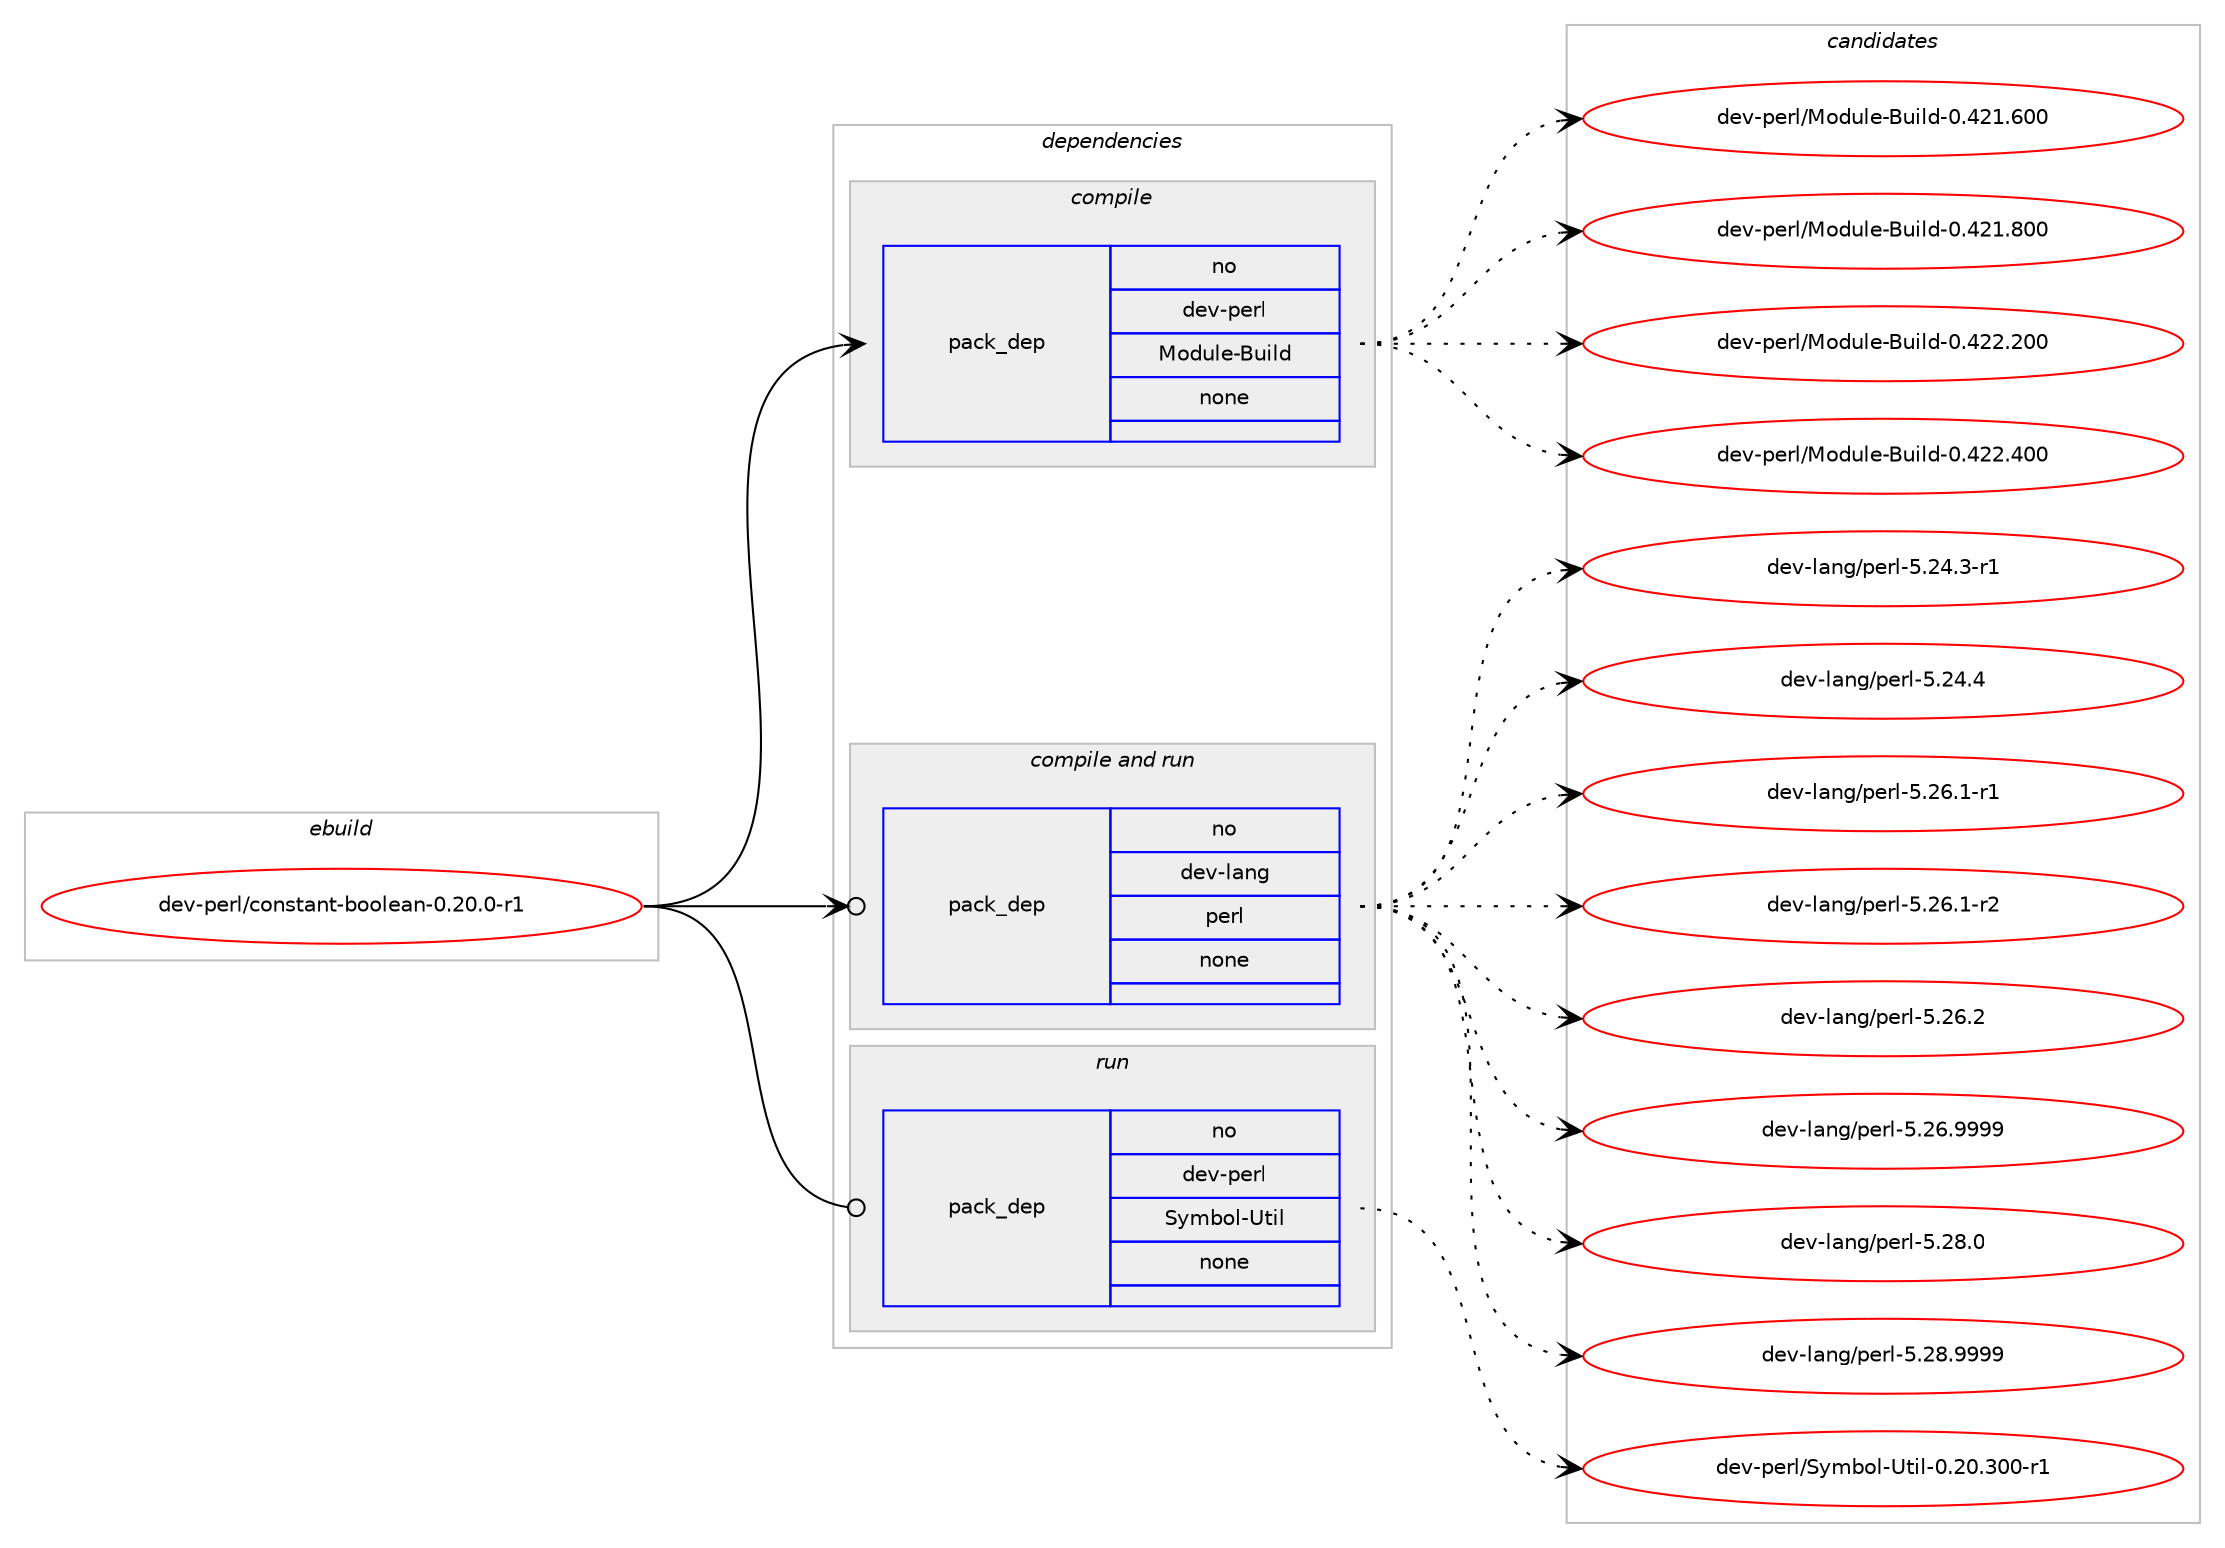 digraph prolog {

# *************
# Graph options
# *************

newrank=true;
concentrate=true;
compound=true;
graph [rankdir=LR,fontname=Helvetica,fontsize=10,ranksep=1.5];#, ranksep=2.5, nodesep=0.2];
edge  [arrowhead=vee];
node  [fontname=Helvetica,fontsize=10];

# **********
# The ebuild
# **********

subgraph cluster_leftcol {
color=gray;
rank=same;
label=<<i>ebuild</i>>;
id [label="dev-perl/constant-boolean-0.20.0-r1", color=red, width=4, href="../dev-perl/constant-boolean-0.20.0-r1.svg"];
}

# ****************
# The dependencies
# ****************

subgraph cluster_midcol {
color=gray;
label=<<i>dependencies</i>>;
subgraph cluster_compile {
fillcolor="#eeeeee";
style=filled;
label=<<i>compile</i>>;
subgraph pack999530 {
dependency1391775 [label=<<TABLE BORDER="0" CELLBORDER="1" CELLSPACING="0" CELLPADDING="4" WIDTH="220"><TR><TD ROWSPAN="6" CELLPADDING="30">pack_dep</TD></TR><TR><TD WIDTH="110">no</TD></TR><TR><TD>dev-perl</TD></TR><TR><TD>Module-Build</TD></TR><TR><TD>none</TD></TR><TR><TD></TD></TR></TABLE>>, shape=none, color=blue];
}
id:e -> dependency1391775:w [weight=20,style="solid",arrowhead="vee"];
}
subgraph cluster_compileandrun {
fillcolor="#eeeeee";
style=filled;
label=<<i>compile and run</i>>;
subgraph pack999531 {
dependency1391776 [label=<<TABLE BORDER="0" CELLBORDER="1" CELLSPACING="0" CELLPADDING="4" WIDTH="220"><TR><TD ROWSPAN="6" CELLPADDING="30">pack_dep</TD></TR><TR><TD WIDTH="110">no</TD></TR><TR><TD>dev-lang</TD></TR><TR><TD>perl</TD></TR><TR><TD>none</TD></TR><TR><TD></TD></TR></TABLE>>, shape=none, color=blue];
}
id:e -> dependency1391776:w [weight=20,style="solid",arrowhead="odotvee"];
}
subgraph cluster_run {
fillcolor="#eeeeee";
style=filled;
label=<<i>run</i>>;
subgraph pack999532 {
dependency1391777 [label=<<TABLE BORDER="0" CELLBORDER="1" CELLSPACING="0" CELLPADDING="4" WIDTH="220"><TR><TD ROWSPAN="6" CELLPADDING="30">pack_dep</TD></TR><TR><TD WIDTH="110">no</TD></TR><TR><TD>dev-perl</TD></TR><TR><TD>Symbol-Util</TD></TR><TR><TD>none</TD></TR><TR><TD></TD></TR></TABLE>>, shape=none, color=blue];
}
id:e -> dependency1391777:w [weight=20,style="solid",arrowhead="odot"];
}
}

# **************
# The candidates
# **************

subgraph cluster_choices {
rank=same;
color=gray;
label=<<i>candidates</i>>;

subgraph choice999530 {
color=black;
nodesep=1;
choice100101118451121011141084777111100117108101456611710510810045484652504946544848 [label="dev-perl/Module-Build-0.421.600", color=red, width=4,href="../dev-perl/Module-Build-0.421.600.svg"];
choice100101118451121011141084777111100117108101456611710510810045484652504946564848 [label="dev-perl/Module-Build-0.421.800", color=red, width=4,href="../dev-perl/Module-Build-0.421.800.svg"];
choice100101118451121011141084777111100117108101456611710510810045484652505046504848 [label="dev-perl/Module-Build-0.422.200", color=red, width=4,href="../dev-perl/Module-Build-0.422.200.svg"];
choice100101118451121011141084777111100117108101456611710510810045484652505046524848 [label="dev-perl/Module-Build-0.422.400", color=red, width=4,href="../dev-perl/Module-Build-0.422.400.svg"];
dependency1391775:e -> choice100101118451121011141084777111100117108101456611710510810045484652504946544848:w [style=dotted,weight="100"];
dependency1391775:e -> choice100101118451121011141084777111100117108101456611710510810045484652504946564848:w [style=dotted,weight="100"];
dependency1391775:e -> choice100101118451121011141084777111100117108101456611710510810045484652505046504848:w [style=dotted,weight="100"];
dependency1391775:e -> choice100101118451121011141084777111100117108101456611710510810045484652505046524848:w [style=dotted,weight="100"];
}
subgraph choice999531 {
color=black;
nodesep=1;
choice100101118451089711010347112101114108455346505246514511449 [label="dev-lang/perl-5.24.3-r1", color=red, width=4,href="../dev-lang/perl-5.24.3-r1.svg"];
choice10010111845108971101034711210111410845534650524652 [label="dev-lang/perl-5.24.4", color=red, width=4,href="../dev-lang/perl-5.24.4.svg"];
choice100101118451089711010347112101114108455346505446494511449 [label="dev-lang/perl-5.26.1-r1", color=red, width=4,href="../dev-lang/perl-5.26.1-r1.svg"];
choice100101118451089711010347112101114108455346505446494511450 [label="dev-lang/perl-5.26.1-r2", color=red, width=4,href="../dev-lang/perl-5.26.1-r2.svg"];
choice10010111845108971101034711210111410845534650544650 [label="dev-lang/perl-5.26.2", color=red, width=4,href="../dev-lang/perl-5.26.2.svg"];
choice10010111845108971101034711210111410845534650544657575757 [label="dev-lang/perl-5.26.9999", color=red, width=4,href="../dev-lang/perl-5.26.9999.svg"];
choice10010111845108971101034711210111410845534650564648 [label="dev-lang/perl-5.28.0", color=red, width=4,href="../dev-lang/perl-5.28.0.svg"];
choice10010111845108971101034711210111410845534650564657575757 [label="dev-lang/perl-5.28.9999", color=red, width=4,href="../dev-lang/perl-5.28.9999.svg"];
dependency1391776:e -> choice100101118451089711010347112101114108455346505246514511449:w [style=dotted,weight="100"];
dependency1391776:e -> choice10010111845108971101034711210111410845534650524652:w [style=dotted,weight="100"];
dependency1391776:e -> choice100101118451089711010347112101114108455346505446494511449:w [style=dotted,weight="100"];
dependency1391776:e -> choice100101118451089711010347112101114108455346505446494511450:w [style=dotted,weight="100"];
dependency1391776:e -> choice10010111845108971101034711210111410845534650544650:w [style=dotted,weight="100"];
dependency1391776:e -> choice10010111845108971101034711210111410845534650544657575757:w [style=dotted,weight="100"];
dependency1391776:e -> choice10010111845108971101034711210111410845534650564648:w [style=dotted,weight="100"];
dependency1391776:e -> choice10010111845108971101034711210111410845534650564657575757:w [style=dotted,weight="100"];
}
subgraph choice999532 {
color=black;
nodesep=1;
choice1001011184511210111410847831211099811110845851161051084548465048465148484511449 [label="dev-perl/Symbol-Util-0.20.300-r1", color=red, width=4,href="../dev-perl/Symbol-Util-0.20.300-r1.svg"];
dependency1391777:e -> choice1001011184511210111410847831211099811110845851161051084548465048465148484511449:w [style=dotted,weight="100"];
}
}

}
